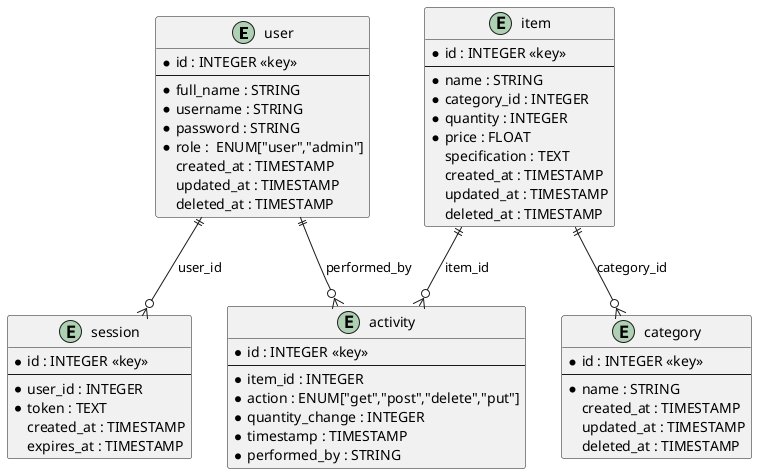 @startuml

entity user {
    *id : INTEGER <<key>>
    --
    *full_name : STRING
    *username : STRING
    *password : STRING
    *role :  ENUM["user","admin"]
    created_at : TIMESTAMP
    updated_at : TIMESTAMP
    deleted_at : TIMESTAMP
}

entity item {
    *id : INTEGER <<key>>
    --
    *name : STRING
    *category_id : INTEGER
    *quantity : INTEGER
    *price : FLOAT
    specification : TEXT
    created_at : TIMESTAMP
    updated_at : TIMESTAMP
    deleted_at : TIMESTAMP
}

entity category {
    *id : INTEGER <<key>>
    --
    *name : STRING
    created_at : TIMESTAMP
    updated_at : TIMESTAMP
    deleted_at : TIMESTAMP
}

entity activity {
    *id : INTEGER <<key>>
    --
    *item_id : INTEGER
    *action : ENUM["get","post","delete","put"]
    *quantity_change : INTEGER
    *timestamp : TIMESTAMP
    *performed_by : STRING
}

entity session {
  *id : INTEGER <<key>>
  --
  *user_id : INTEGER
  *token : TEXT
  created_at : TIMESTAMP
  expires_at : TIMESTAMP
}

user ||--o{ activity : performed_by
item ||--o{ activity : item_id
item ||--o{ category : category_id
user ||--o{ session  : user_id

@enduml
